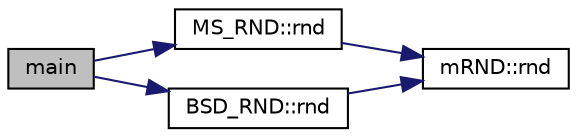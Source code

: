 digraph "main"
{
  edge [fontname="Helvetica",fontsize="10",labelfontname="Helvetica",labelfontsize="10"];
  node [fontname="Helvetica",fontsize="10",shape=record];
  rankdir="LR";
  Node1 [label="main",height=0.2,width=0.4,color="black", fillcolor="grey75", style="filled", fontcolor="black"];
  Node1 -> Node2 [color="midnightblue",fontsize="10",style="solid",fontname="Helvetica"];
  Node2 [label="MS_RND::rnd",height=0.2,width=0.4,color="black", fillcolor="white", style="filled",URL="$classMS__RND.html#a5a32e10e7fac99adae8961a9ef388af3"];
  Node2 -> Node3 [color="midnightblue",fontsize="10",style="solid",fontname="Helvetica"];
  Node3 [label="mRND::rnd",height=0.2,width=0.4,color="black", fillcolor="white", style="filled",URL="$classmRND.html#af757c98d18750ecf464a2748f4958ea1"];
  Node1 -> Node4 [color="midnightblue",fontsize="10",style="solid",fontname="Helvetica"];
  Node4 [label="BSD_RND::rnd",height=0.2,width=0.4,color="black", fillcolor="white", style="filled",URL="$classBSD__RND.html#ae9e9c4d2fe83f34692f512908d2630c0"];
  Node4 -> Node3 [color="midnightblue",fontsize="10",style="solid",fontname="Helvetica"];
}
